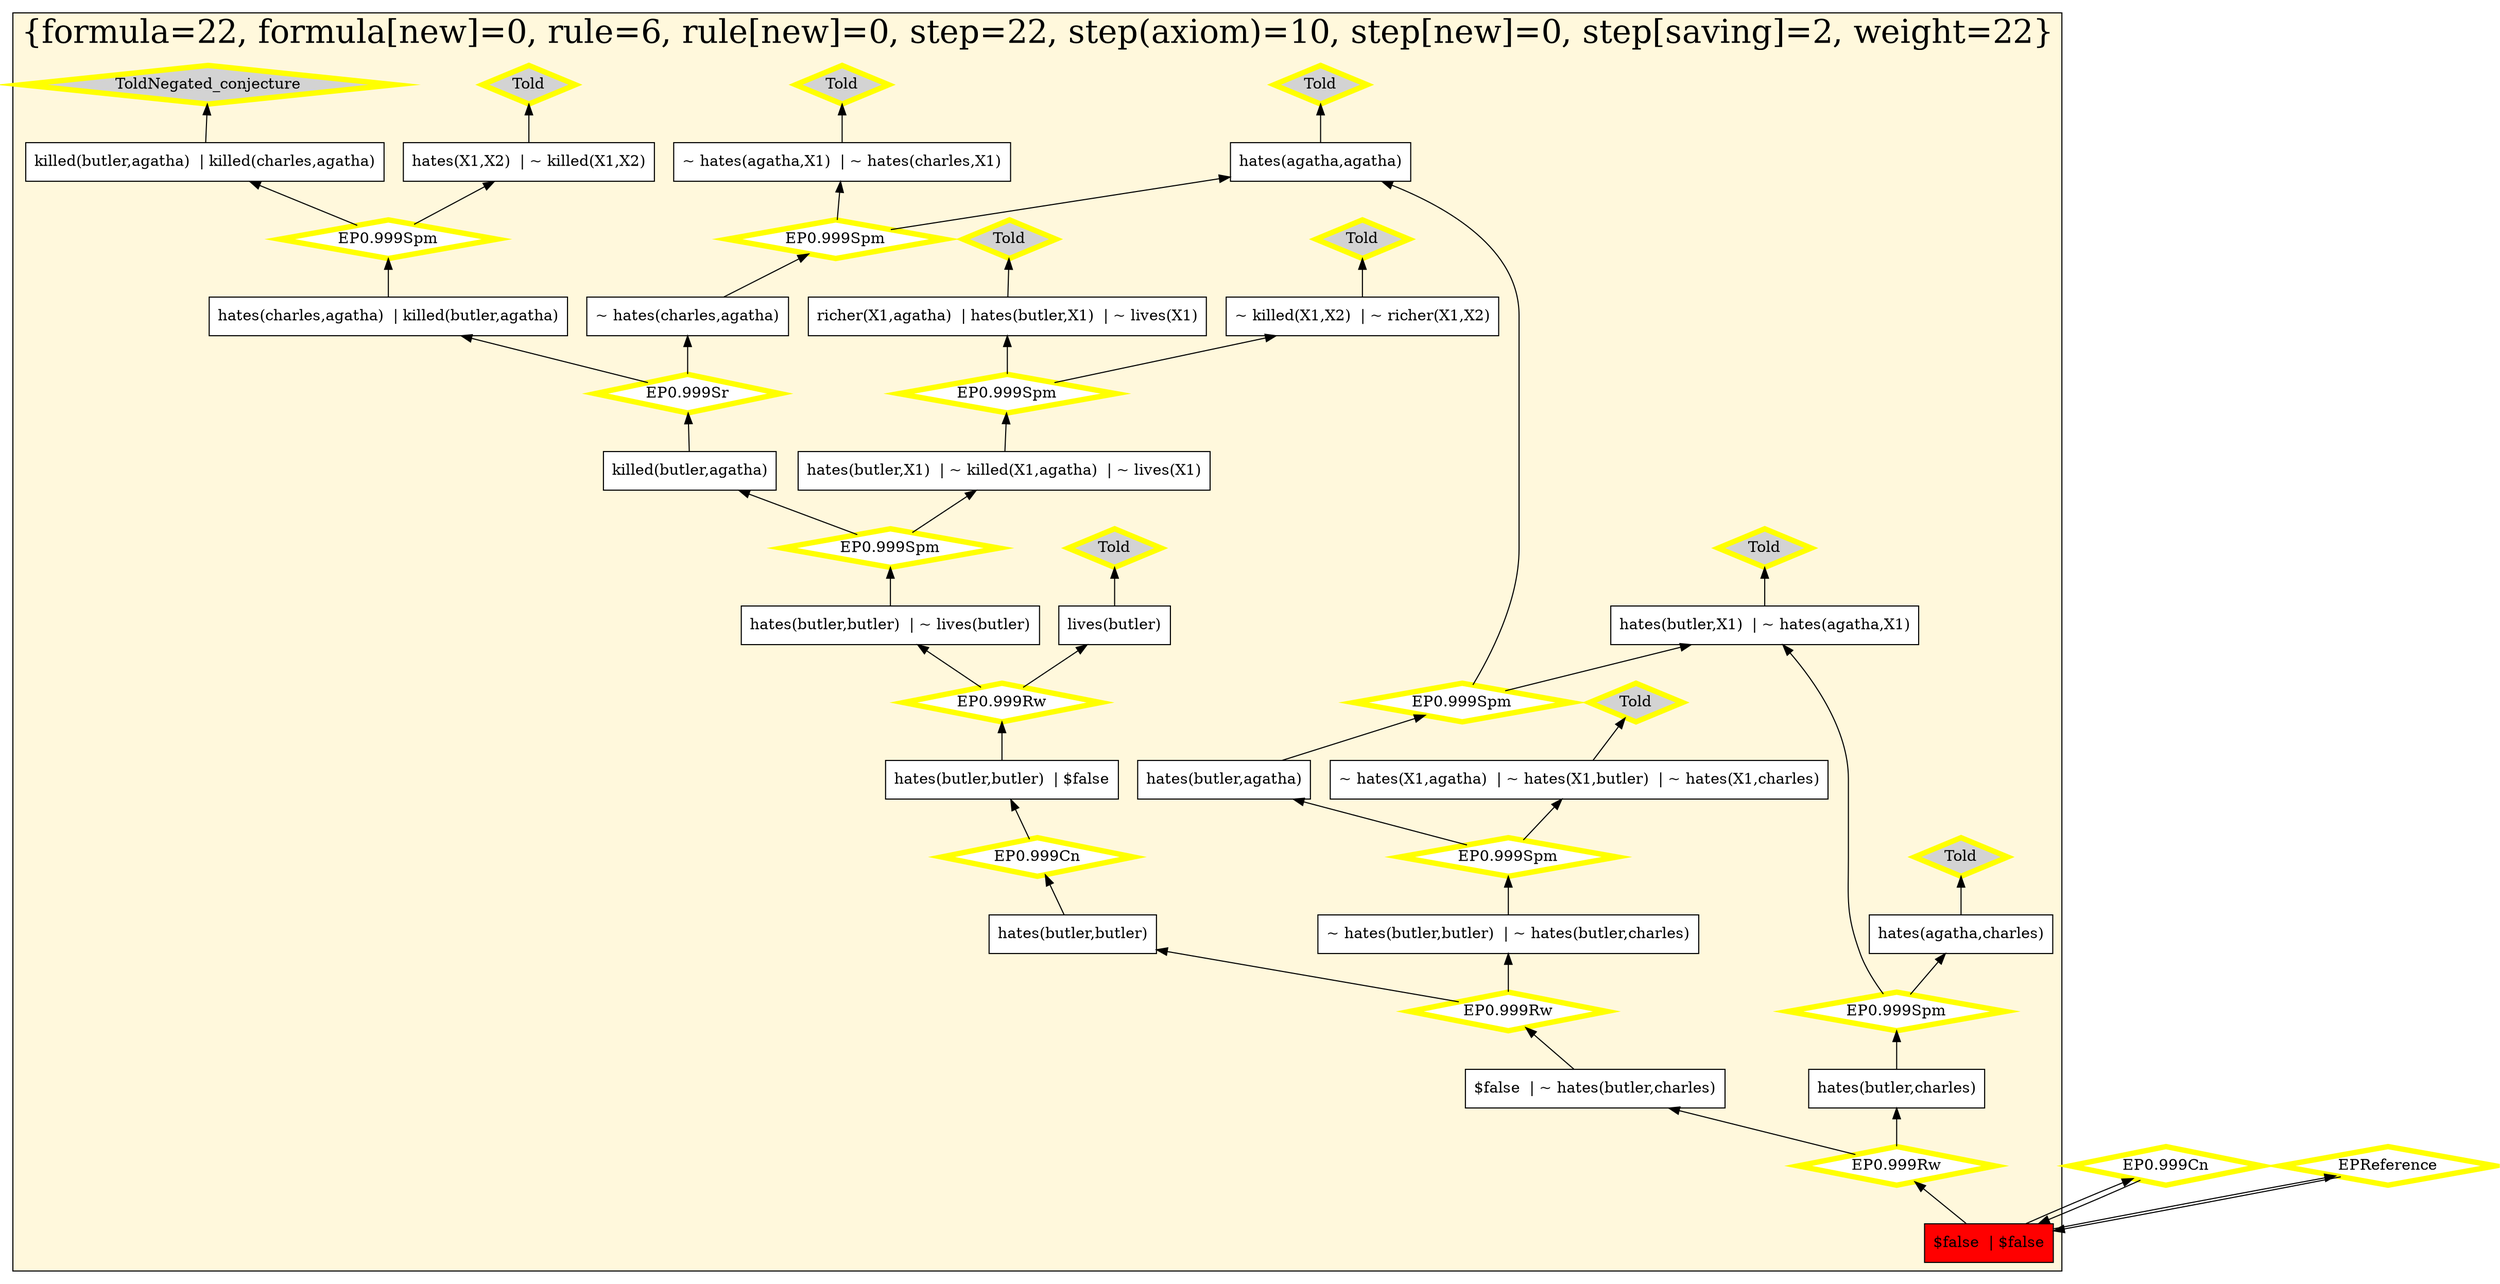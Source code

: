 digraph g 
{ rankdir=BT;
   
  "x_162" [ URL="http://inference-web.org/proofs/tptp/Solutions/PUZ/PUZ001-1/EP---1.1/answer.owl#ns_5_conclusion" color="black" shape="box" label="~ hates(agatha,X1)  | ~ hates(charles,X1)" fillcolor="white" style="filled"  ];
  "x_124" [ URL="http://inference-web.org/proofs/tptp/Solutions/PUZ/PUZ001-1/EP---1.1/answer.owl#ns_29_conclusion" color="black" shape="box" label="hates(butler,butler)  | ~ lives(butler)" fillcolor="white" style="filled"  ];
  "x_140" [ URL="http://inference-web.org/proofs/tptp/Solutions/PUZ/PUZ001-1/EP---1.1/answer.owl#ns_14_conclusion" color="black" shape="box" label="hates(butler,agatha)" fillcolor="white" style="filled"  ];
  "x_125" [ URL="http://inference-web.org/proofs/tptp/Solutions/PUZ/PUZ001-1/EP---1.1/answer.owl#ns_18_conclusion" color="black" shape="box" label="hates(butler,X1)  | ~ killed(X1,agatha)  | ~ lives(X1)" fillcolor="white" style="filled"  ];
  "x_216" [ URL="http://inference-web.org/proofs/tptp/Solutions/PUZ/PUZ001-1/EP---1.1/answer.owl#ns_32_conclusion" color="black" shape="box" label="$false  | ~ hates(butler,charles)" fillcolor="white" style="filled"  ];
  "x_202" [ URL="http://inference-web.org/proofs/tptp/Solutions/PUZ/PUZ001-1/EP---1.1/answer.owl#ns_4_conclusion" color="black" shape="box" label="~ killed(X1,X2)  | ~ richer(X1,X2)" fillcolor="white" style="filled"  ];
  "x_184" [ URL="http://inference-web.org/proofs/tptp/Solutions/PUZ/PUZ001-1/EP---1.1/answer.owl#ns_2_conclusion" color="black" shape="box" label="lives(butler)" fillcolor="white" style="filled"  ];
  "x_152" [ URL="http://inference-web.org/proofs/tptp/Solutions/PUZ/PUZ001-1/EP---1.1/answer.owl#ns_16_conclusion" color="black" shape="box" label="~ hates(charles,agatha)" fillcolor="white" style="filled"  ];
  "x_164" [ URL="http://inference-web.org/proofs/tptp/Solutions/PUZ/PUZ001-1/EP---1.1/answer.owl#ns_31_conclusion" color="black" shape="box" label="hates(butler,butler)" fillcolor="white" style="filled"  ];
  "x_206" [ URL="http://inference-web.org/proofs/tptp/Solutions/PUZ/PUZ001-1/EP---1.1/answer.owl#ns_22_conclusion" color="black" shape="box" label="~ hates(butler,butler)  | ~ hates(butler,charles)" fillcolor="white" style="filled"  ];
  "x_180" [ URL="http://inference-web.org/proofs/tptp/Solutions/PUZ/PUZ001-1/EP---1.1/answer.owl#ns_7_conclusion" color="black" shape="box" label="hates(agatha,agatha)" fillcolor="white" style="filled"  ];
  "x_203" [ URL="http://inference-web.org/proofs/tptp/Solutions/PUZ/PUZ001-1/EP---1.1/answer.owl#ns_15_conclusion" color="black" shape="box" label="hates(butler,charles)" fillcolor="white" style="filled"  ];
  "x_168" [ URL="http://inference-web.org/proofs/tptp/Solutions/PUZ/PUZ001-1/EP---1.1/answer.owl#ns_34_conclusion" color="black" shape="box" label="$false" fillcolor="red" style="filled"  ];
  "x_172" [ URL="http://inference-web.org/proofs/tptp/Solutions/PUZ/PUZ001-1/EP---1.1/answer.owl#ns_13_conclusion" color="black" shape="box" label="hates(charles,agatha)  | killed(butler,agatha)" fillcolor="white" style="filled"  ];
  "x_228" [ URL="http://inference-web.org/proofs/tptp/Solutions/PUZ/PUZ001-1/EP---1.1/answer.owl#ns_30_conclusion" color="black" shape="box" label="hates(butler,butler)  | $false" fillcolor="white" style="filled"  ];
  "x_168" [ URL="http://inference-web.org/proofs/tptp/Solutions/PUZ/PUZ001-1/EP---1.1/answer.owl#ns_35_conclusion" color="black" shape="box" label="$false" fillcolor="red" style="filled"  ];
  "x_229" [ URL="http://inference-web.org/proofs/tptp/Solutions/PUZ/PUZ001-1/EP---1.1/answer.owl#ns_6_conclusion" color="black" shape="box" label="~ hates(X1,agatha)  | ~ hates(X1,butler)  | ~ hates(X1,charles)" fillcolor="white" style="filled"  ];
  "x_192" [ URL="http://inference-web.org/proofs/tptp/Solutions/PUZ/PUZ001-1/EP---1.1/answer.owl#ns_25_conclusion" color="black" shape="box" label="killed(butler,agatha)" fillcolor="white" style="filled"  ];
  "x_210" [ URL="http://inference-web.org/proofs/tptp/Solutions/PUZ/PUZ001-1/EP---1.1/answer.owl#ns_10_conclusion" color="black" shape="box" label="hates(butler,X1)  | ~ hates(agatha,X1)" fillcolor="white" style="filled"  ];
  "x_168" [ URL="http://inference-web.org/proofs/tptp/Solutions/PUZ/PUZ001-1/EP---1.1/answer.owl#ns_33_conclusion" color="black" shape="box" label="$false  | $false" fillcolor="red" style="filled"  ];
  "x_159" [ URL="http://inference-web.org/proofs/tptp/Solutions/PUZ/PUZ001-1/EP---1.1/answer.owl#ns_8_conclusion" color="black" shape="box" label="hates(agatha,charles)" fillcolor="white" style="filled"  ];
  "x_133" [ URL="http://inference-web.org/proofs/tptp/Solutions/PUZ/PUZ001-1/EP---1.1/answer.owl#ns_12_conclusion" color="black" shape="box" label="killed(butler,agatha)  | killed(charles,agatha)" fillcolor="white" style="filled"  ];
  "x_120" [ URL="http://inference-web.org/proofs/tptp/Solutions/PUZ/PUZ001-1/EP---1.1/answer.owl#ns_9_conclusion" color="black" shape="box" label="hates(X1,X2)  | ~ killed(X1,X2)" fillcolor="white" style="filled"  ];
  "x_223" [ URL="http://inference-web.org/proofs/tptp/Solutions/PUZ/PUZ001-1/EP---1.1/answer.owl#ns_11_conclusion" color="black" shape="box" label="richer(X1,agatha)  | hates(butler,X1)  | ~ lives(X1)" fillcolor="white" style="filled"  ];
  "490ca8fb:1242f8625f3:-7edc" [ URL="http://browser.inference-web.org/iwbrowser/BrowseNodeSet?url=http%3A%2F%2Finference-web.org%2Fproofs%2Ftptp%2FSolutions%2FPUZ%2FPUZ001-1%2FEP---1.1%2Fanswer.owl%23ns_33" color="yellow" shape="diamond" label="EP0.999Rw" fillcolor="white" style="filled" penwidth="5"  ];
  "x_168" -> "490ca8fb:1242f8625f3:-7edc";
  "490ca8fb:1242f8625f3:-7edc" -> "x_203";
  "490ca8fb:1242f8625f3:-7edc" -> "x_216";
  "490ca8fb:1242f8625f3:-7ea7" [ URL="http://browser.inference-web.org/iwbrowser/BrowseNodeSet?url=http%3A%2F%2Finference-web.org%2Fproofs%2Ftptp%2FSolutions%2FPUZ%2FPUZ001-1%2FEP---1.1%2Fanswer.owl%23ns_22" color="yellow" shape="diamond" label="EP0.999Spm" fillcolor="white" style="filled" penwidth="5"  ];
  "x_206" -> "490ca8fb:1242f8625f3:-7ea7";
  "490ca8fb:1242f8625f3:-7ea7" -> "x_140";
  "490ca8fb:1242f8625f3:-7ea7" -> "x_229";
  "490ca8fb:1242f8625f3:-7eaa" [ URL="http://browser.inference-web.org/iwbrowser/BrowseNodeSet?url=http%3A%2F%2Finference-web.org%2Fproofs%2Ftptp%2FSolutions%2FPUZ%2FPUZ001-1%2FEP---1.1%2Fanswer.owl%23ns_4" color="yellow" shape="diamond" label="Told" fillcolor="lightgrey" style="filled" penwidth="5"  ];
  "x_202" -> "490ca8fb:1242f8625f3:-7eaa";
  "490ca8fb:1242f8625f3:-7ed6" [ URL="http://browser.inference-web.org/iwbrowser/BrowseNodeSet?url=http%3A%2F%2Finference-web.org%2Fproofs%2Ftptp%2FSolutions%2FPUZ%2FPUZ001-1%2FEP---1.1%2Fanswer.owl%23ns_8" color="yellow" shape="diamond" label="Told" fillcolor="lightgrey" style="filled" penwidth="5"  ];
  "x_159" -> "490ca8fb:1242f8625f3:-7ed6";
  "490ca8fb:1242f8625f3:-7ed0" [ URL="http://browser.inference-web.org/iwbrowser/BrowseNodeSet?url=http%3A%2F%2Finference-web.org%2Fproofs%2Ftptp%2FSolutions%2FPUZ%2FPUZ001-1%2FEP---1.1%2Fanswer.owl%23ns_31" color="yellow" shape="diamond" label="EP0.999Cn" fillcolor="white" style="filled" penwidth="5"  ];
  "x_164" -> "490ca8fb:1242f8625f3:-7ed0";
  "490ca8fb:1242f8625f3:-7ed0" -> "x_228";
  "490ca8fb:1242f8625f3:-7ea1" [ URL="http://browser.inference-web.org/iwbrowser/BrowseNodeSet?url=http%3A%2F%2Finference-web.org%2Fproofs%2Ftptp%2FSolutions%2FPUZ%2FPUZ001-1%2FEP---1.1%2Fanswer.owl%23ns_6" color="yellow" shape="diamond" label="Told" fillcolor="lightgrey" style="filled" penwidth="5"  ];
  "x_229" -> "490ca8fb:1242f8625f3:-7ea1";
  "490ca8fb:1242f8625f3:-7eb6" [ URL="http://browser.inference-web.org/iwbrowser/BrowseNodeSet?url=http%3A%2F%2Finference-web.org%2Fproofs%2Ftptp%2FSolutions%2FPUZ%2FPUZ001-1%2FEP---1.1%2Fanswer.owl%23ns_12" color="yellow" shape="diamond" label="ToldNegated_conjecture" fillcolor="lightgrey" style="filled" penwidth="5"  ];
  "x_133" -> "490ca8fb:1242f8625f3:-7eb6";
  "490ca8fb:1242f8625f3:-7ed3" [ URL="http://browser.inference-web.org/iwbrowser/BrowseNodeSet?url=http%3A%2F%2Finference-web.org%2Fproofs%2Ftptp%2FSolutions%2FPUZ%2FPUZ001-1%2FEP---1.1%2Fanswer.owl%23ns_32" color="yellow" shape="diamond" label="EP0.999Rw" fillcolor="white" style="filled" penwidth="5"  ];
  "x_216" -> "490ca8fb:1242f8625f3:-7ed3";
  "490ca8fb:1242f8625f3:-7ed3" -> "x_164";
  "490ca8fb:1242f8625f3:-7ed3" -> "x_206";
  "490ca8fb:1242f8625f3:-7eb9" [ URL="http://browser.inference-web.org/iwbrowser/BrowseNodeSet?url=http%3A%2F%2Finference-web.org%2Fproofs%2Ftptp%2FSolutions%2FPUZ%2FPUZ001-1%2FEP---1.1%2Fanswer.owl%23ns_13" color="yellow" shape="diamond" label="EP0.999Spm" fillcolor="white" style="filled" penwidth="5"  ];
  "x_172" -> "490ca8fb:1242f8625f3:-7eb9";
  "490ca8fb:1242f8625f3:-7eb9" -> "x_120";
  "490ca8fb:1242f8625f3:-7eb9" -> "x_133";
  "490ca8fb:1242f8625f3:-7ea4" [ URL="http://browser.inference-web.org/iwbrowser/BrowseNodeSet?url=http%3A%2F%2Finference-web.org%2Fproofs%2Ftptp%2FSolutions%2FPUZ%2FPUZ001-1%2FEP---1.1%2Fanswer.owl%23ns_14" color="yellow" shape="diamond" label="EP0.999Spm" fillcolor="white" style="filled" penwidth="5"  ];
  "x_140" -> "490ca8fb:1242f8625f3:-7ea4";
  "490ca8fb:1242f8625f3:-7ea4" -> "x_180";
  "490ca8fb:1242f8625f3:-7ea4" -> "x_210";
  "490ca8fb:1242f8625f3:-7ee3" [ URL="http://browser.inference-web.org/iwbrowser/BrowseNodeSet?url=http%3A%2F%2Finference-web.org%2Fproofs%2Ftptp%2FSolutions%2FPUZ%2FPUZ001-1%2FEP---1.1%2Fanswer.owl%23ns_10" color="yellow" shape="diamond" label="Told" fillcolor="lightgrey" style="filled" penwidth="5"  ];
  "x_210" -> "490ca8fb:1242f8625f3:-7ee3";
  "490ca8fb:1242f8625f3:-7eb3" [ URL="http://browser.inference-web.org/iwbrowser/BrowseNodeSet?url=http%3A%2F%2Finference-web.org%2Fproofs%2Ftptp%2FSolutions%2FPUZ%2FPUZ001-1%2FEP---1.1%2Fanswer.owl%23ns_9" color="yellow" shape="diamond" label="Told" fillcolor="lightgrey" style="filled" penwidth="5"  ];
  "x_120" -> "490ca8fb:1242f8625f3:-7eb3";
  "490ca8fb:1242f8625f3:-7ede" [ URL="http://browser.inference-web.org/iwbrowser/BrowseNodeSet?url=http%3A%2F%2Finference-web.org%2Fproofs%2Ftptp%2FSolutions%2FPUZ%2FPUZ001-1%2FEP---1.1%2Fanswer.owl%23ns_34" color="yellow" shape="diamond" label="EP0.999Cn" fillcolor="white" style="filled" penwidth="5"  ];
  "x_168" -> "490ca8fb:1242f8625f3:-7ede";
  "490ca8fb:1242f8625f3:-7ede" -> "x_168";
  "490ca8fb:1242f8625f3:-7ebf" [ URL="http://browser.inference-web.org/iwbrowser/BrowseNodeSet?url=http%3A%2F%2Finference-web.org%2Fproofs%2Ftptp%2FSolutions%2FPUZ%2FPUZ001-1%2FEP---1.1%2Fanswer.owl%23ns_7" color="yellow" shape="diamond" label="Told" fillcolor="lightgrey" style="filled" penwidth="5"  ];
  "x_180" -> "490ca8fb:1242f8625f3:-7ebf";
  "490ca8fb:1242f8625f3:-7ee0" [ URL="http://browser.inference-web.org/iwbrowser/BrowseNodeSet?url=http%3A%2F%2Finference-web.org%2Fproofs%2Ftptp%2FSolutions%2FPUZ%2FPUZ001-1%2FEP---1.1%2Fanswer.owl%23answer" color="yellow" shape="diamond" label="EPReference" fillcolor="white" style="filled" penwidth="5"  ];
  "x_168" -> "490ca8fb:1242f8625f3:-7ee0";
  "490ca8fb:1242f8625f3:-7ee0" -> "x_168";
  "490ca8fb:1242f8625f3:-7ec2" [ URL="http://browser.inference-web.org/iwbrowser/BrowseNodeSet?url=http%3A%2F%2Finference-web.org%2Fproofs%2Ftptp%2FSolutions%2FPUZ%2FPUZ001-1%2FEP---1.1%2Fanswer.owl%23ns_16" color="yellow" shape="diamond" label="EP0.999Spm" fillcolor="white" style="filled" penwidth="5"  ];
  "x_152" -> "490ca8fb:1242f8625f3:-7ec2";
  "490ca8fb:1242f8625f3:-7ec2" -> "x_162";
  "490ca8fb:1242f8625f3:-7ec2" -> "x_180";
  "490ca8fb:1242f8625f3:-7ed9" [ URL="http://browser.inference-web.org/iwbrowser/BrowseNodeSet?url=http%3A%2F%2Finference-web.org%2Fproofs%2Ftptp%2FSolutions%2FPUZ%2FPUZ001-1%2FEP---1.1%2Fanswer.owl%23ns_15" color="yellow" shape="diamond" label="EP0.999Spm" fillcolor="white" style="filled" penwidth="5"  ];
  "x_203" -> "490ca8fb:1242f8625f3:-7ed9";
  "490ca8fb:1242f8625f3:-7ed9" -> "x_159";
  "490ca8fb:1242f8625f3:-7ed9" -> "x_210";
  "490ca8fb:1242f8625f3:-7ead" [ URL="http://browser.inference-web.org/iwbrowser/BrowseNodeSet?url=http%3A%2F%2Finference-web.org%2Fproofs%2Ftptp%2FSolutions%2FPUZ%2FPUZ001-1%2FEP---1.1%2Fanswer.owl%23ns_11" color="yellow" shape="diamond" label="Told" fillcolor="lightgrey" style="filled" penwidth="5"  ];
  "x_223" -> "490ca8fb:1242f8625f3:-7ead";
  "490ca8fb:1242f8625f3:-7eb0" [ URL="http://browser.inference-web.org/iwbrowser/BrowseNodeSet?url=http%3A%2F%2Finference-web.org%2Fproofs%2Ftptp%2FSolutions%2FPUZ%2FPUZ001-1%2FEP---1.1%2Fanswer.owl%23ns_18" color="yellow" shape="diamond" label="EP0.999Spm" fillcolor="white" style="filled" penwidth="5"  ];
  "x_125" -> "490ca8fb:1242f8625f3:-7eb0";
  "490ca8fb:1242f8625f3:-7eb0" -> "x_202";
  "490ca8fb:1242f8625f3:-7eb0" -> "x_223";
  "490ca8fb:1242f8625f3:-7ec5" [ URL="http://browser.inference-web.org/iwbrowser/BrowseNodeSet?url=http%3A%2F%2Finference-web.org%2Fproofs%2Ftptp%2FSolutions%2FPUZ%2FPUZ001-1%2FEP---1.1%2Fanswer.owl%23ns_25" color="yellow" shape="diamond" label="EP0.999Sr" fillcolor="white" style="filled" penwidth="5"  ];
  "x_192" -> "490ca8fb:1242f8625f3:-7ec5";
  "490ca8fb:1242f8625f3:-7ec5" -> "x_152";
  "490ca8fb:1242f8625f3:-7ec5" -> "x_172";
  "490ca8fb:1242f8625f3:-7ecb" [ URL="http://browser.inference-web.org/iwbrowser/BrowseNodeSet?url=http%3A%2F%2Finference-web.org%2Fproofs%2Ftptp%2FSolutions%2FPUZ%2FPUZ001-1%2FEP---1.1%2Fanswer.owl%23ns_2" color="yellow" shape="diamond" label="Told" fillcolor="lightgrey" style="filled" penwidth="5"  ];
  "x_184" -> "490ca8fb:1242f8625f3:-7ecb";
  "490ca8fb:1242f8625f3:-7ebc" [ URL="http://browser.inference-web.org/iwbrowser/BrowseNodeSet?url=http%3A%2F%2Finference-web.org%2Fproofs%2Ftptp%2FSolutions%2FPUZ%2FPUZ001-1%2FEP---1.1%2Fanswer.owl%23ns_5" color="yellow" shape="diamond" label="Told" fillcolor="lightgrey" style="filled" penwidth="5"  ];
  "x_162" -> "490ca8fb:1242f8625f3:-7ebc";
  "490ca8fb:1242f8625f3:-7ece" [ URL="http://browser.inference-web.org/iwbrowser/BrowseNodeSet?url=http%3A%2F%2Finference-web.org%2Fproofs%2Ftptp%2FSolutions%2FPUZ%2FPUZ001-1%2FEP---1.1%2Fanswer.owl%23ns_30" color="yellow" shape="diamond" label="EP0.999Rw" fillcolor="white" style="filled" penwidth="5"  ];
  "x_228" -> "490ca8fb:1242f8625f3:-7ece";
  "490ca8fb:1242f8625f3:-7ece" -> "x_124";
  "490ca8fb:1242f8625f3:-7ece" -> "x_184";
  "490ca8fb:1242f8625f3:-7ec8" [ URL="http://browser.inference-web.org/iwbrowser/BrowseNodeSet?url=http%3A%2F%2Finference-web.org%2Fproofs%2Ftptp%2FSolutions%2FPUZ%2FPUZ001-1%2FEP---1.1%2Fanswer.owl%23ns_29" color="yellow" shape="diamond" label="EP0.999Spm" fillcolor="white" style="filled" penwidth="5"  ];
  "x_124" -> "490ca8fb:1242f8625f3:-7ec8";
  "490ca8fb:1242f8625f3:-7ec8" -> "x_125";
  "490ca8fb:1242f8625f3:-7ec8" -> "x_192";
  
 subgraph cluster_opt 
{ labelloc=b label="{formula=22, formula[new]=0, rule=6, rule[new]=0, step=22, step(axiom)=10, step[new]=0, step[saving]=2, weight=22}" 
 fontsize=30 fillcolor=cornsilk style=filled 
  x_168 ; x_206 ; x_140 ; x_203 ; x_202 ; x_172 ; x_162 ; x_229 ; x_228 ; x_133 ; x_192 ; x_164 ; x_152 ; x_184 ; x_223 ; x_216 ; x_159 ; x_125 ; x_124 ; x_180 ; x_210 ; x_120 ; "490ca8fb:1242f8625f3:-7edc" ;
 "490ca8fb:1242f8625f3:-7ea7" ;
 "490ca8fb:1242f8625f3:-7eaa" ;
 "490ca8fb:1242f8625f3:-7ed6" ;
 "490ca8fb:1242f8625f3:-7ed0" ;
 "490ca8fb:1242f8625f3:-7ea1" ;
 "490ca8fb:1242f8625f3:-7eb6" ;
 "490ca8fb:1242f8625f3:-7ed3" ;
 "490ca8fb:1242f8625f3:-7eb9" ;
 "490ca8fb:1242f8625f3:-7ea4" ;
 "490ca8fb:1242f8625f3:-7ee3" ;
 "490ca8fb:1242f8625f3:-7eb3" ;
 "490ca8fb:1242f8625f3:-7ebf" ;
 "490ca8fb:1242f8625f3:-7ec2" ;
 "490ca8fb:1242f8625f3:-7ead" ;
 "490ca8fb:1242f8625f3:-7ed9" ;
 "490ca8fb:1242f8625f3:-7ecb" ;
 "490ca8fb:1242f8625f3:-7ec5" ;
 "490ca8fb:1242f8625f3:-7eb0" ;
 "490ca8fb:1242f8625f3:-7ebc" ;
 "490ca8fb:1242f8625f3:-7ece" ;
 "490ca8fb:1242f8625f3:-7ec8" ;
 
}
 
}
